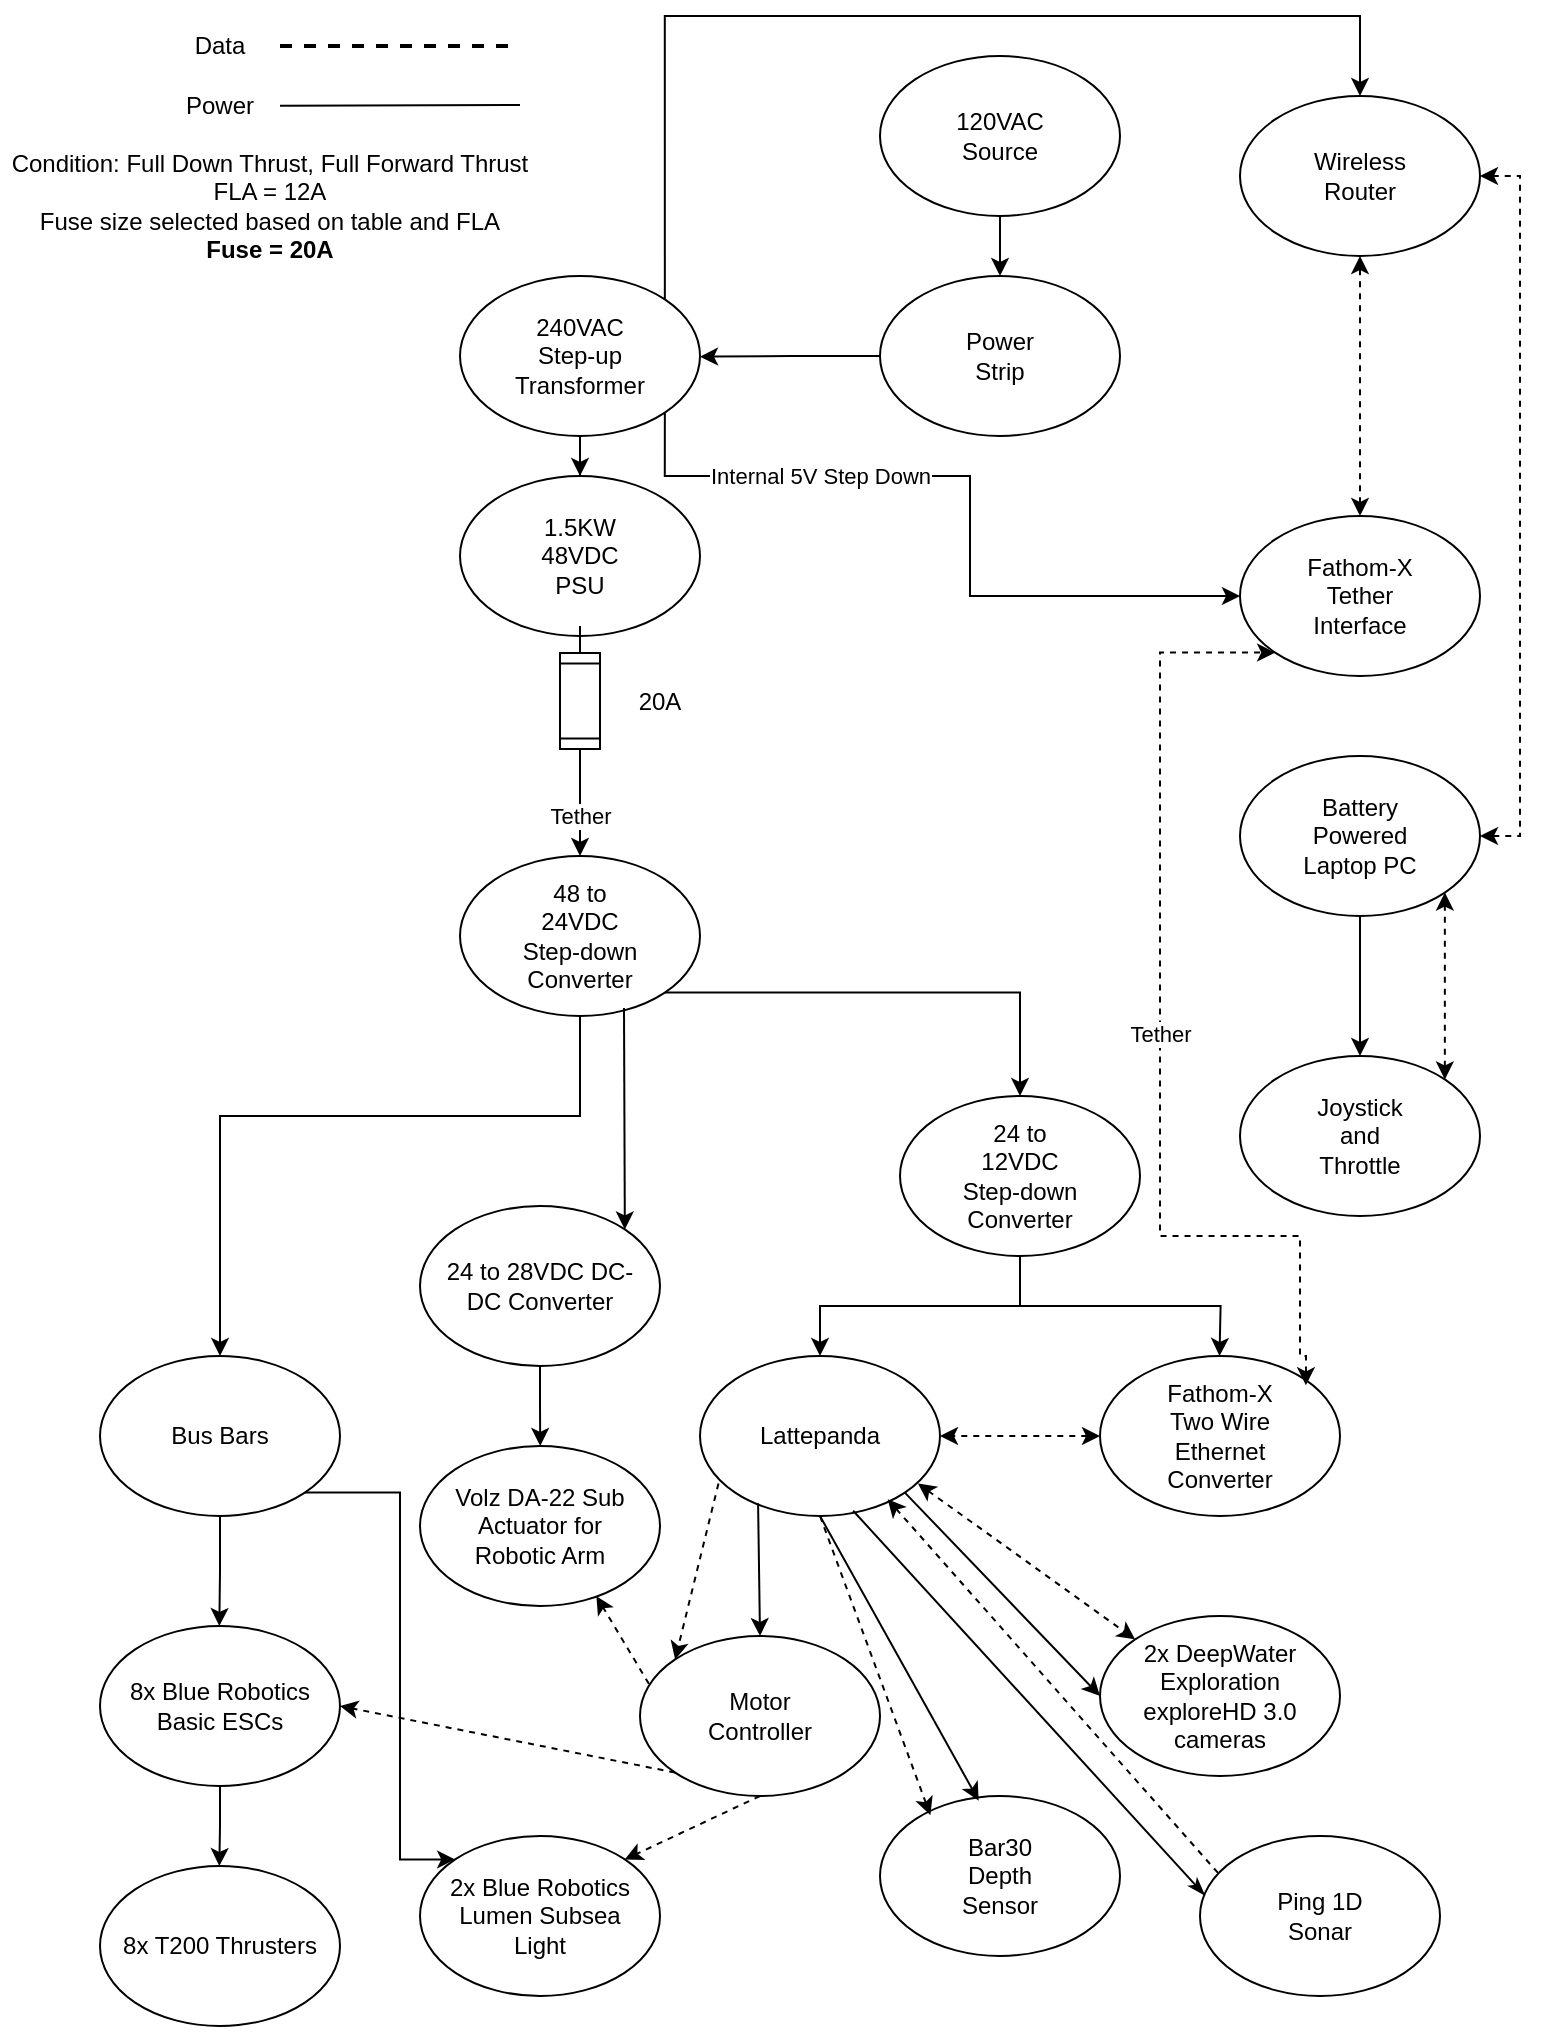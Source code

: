 <mxfile version="27.1.6">
  <diagram name="Page-1" id="doaNbLGYiiKzRFzNWdXi">
    <mxGraphModel dx="1429" dy="858" grid="1" gridSize="10" guides="1" tooltips="1" connect="1" arrows="1" fold="1" page="1" pageScale="1" pageWidth="850" pageHeight="1100" math="0" shadow="0">
      <root>
        <mxCell id="0" />
        <mxCell id="1" parent="0" />
        <mxCell id="KtZ6byTwQnFwZSQ_47y7-5" value="" style="endArrow=classic;html=1;rounded=0;exitX=0.5;exitY=1;exitDx=0;exitDy=0;" parent="1" source="KtZ6byTwQnFwZSQ_47y7-1" target="KtZ6byTwQnFwZSQ_47y7-6" edge="1">
          <mxGeometry width="50" height="50" relative="1" as="geometry">
            <mxPoint x="390" y="300" as="sourcePoint" />
            <mxPoint x="170" y="250" as="targetPoint" />
          </mxGeometry>
        </mxCell>
        <mxCell id="KtZ6byTwQnFwZSQ_47y7-8" value="" style="group" parent="1" vertex="1" connectable="0">
          <mxGeometry x="440" y="50" width="120" height="80" as="geometry" />
        </mxCell>
        <mxCell id="KtZ6byTwQnFwZSQ_47y7-1" value="" style="ellipse;whiteSpace=wrap;html=1;" parent="KtZ6byTwQnFwZSQ_47y7-8" vertex="1">
          <mxGeometry width="120" height="80" as="geometry" />
        </mxCell>
        <mxCell id="KtZ6byTwQnFwZSQ_47y7-2" value="120VAC Source" style="text;html=1;align=center;verticalAlign=middle;whiteSpace=wrap;rounded=0;" parent="KtZ6byTwQnFwZSQ_47y7-8" vertex="1">
          <mxGeometry x="30" y="25" width="60" height="30" as="geometry" />
        </mxCell>
        <mxCell id="KtZ6byTwQnFwZSQ_47y7-17" value="" style="endArrow=none;html=1;rounded=0;" parent="1" source="KtZ6byTwQnFwZSQ_47y7-18" edge="1">
          <mxGeometry width="50" height="50" relative="1" as="geometry">
            <mxPoint x="140" y="74.5" as="sourcePoint" />
            <mxPoint x="260" y="74.5" as="targetPoint" />
          </mxGeometry>
        </mxCell>
        <mxCell id="KtZ6byTwQnFwZSQ_47y7-21" value="&lt;div&gt;Data&lt;/div&gt;" style="text;html=1;align=center;verticalAlign=middle;whiteSpace=wrap;rounded=0;container=0;" parent="1" vertex="1" collapsed="1">
          <mxGeometry x="80" y="30" width="60" height="30" as="geometry">
            <mxRectangle x="320" y="275" width="60" height="30" as="alternateBounds" />
          </mxGeometry>
        </mxCell>
        <mxCell id="KtZ6byTwQnFwZSQ_47y7-22" value="" style="endArrow=none;html=1;rounded=0;" parent="1" target="KtZ6byTwQnFwZSQ_47y7-18" edge="1">
          <mxGeometry width="50" height="50" relative="1" as="geometry">
            <mxPoint x="140" y="74.5" as="sourcePoint" />
            <mxPoint x="260" y="74.5" as="targetPoint" />
          </mxGeometry>
        </mxCell>
        <mxCell id="KtZ6byTwQnFwZSQ_47y7-18" value="&lt;div&gt;Power&lt;/div&gt;" style="text;html=1;align=center;verticalAlign=middle;whiteSpace=wrap;rounded=0;" parent="1" vertex="1">
          <mxGeometry x="80" y="60" width="60" height="30" as="geometry" />
        </mxCell>
        <mxCell id="KtZ6byTwQnFwZSQ_47y7-24" value="" style="group" parent="1" vertex="1" connectable="0">
          <mxGeometry x="620" y="280" width="120" height="80" as="geometry" />
        </mxCell>
        <mxCell id="KtZ6byTwQnFwZSQ_47y7-25" value="" style="ellipse;whiteSpace=wrap;html=1;" parent="KtZ6byTwQnFwZSQ_47y7-24" vertex="1">
          <mxGeometry width="120" height="80" as="geometry" />
        </mxCell>
        <mxCell id="KtZ6byTwQnFwZSQ_47y7-26" value="Fathom-X Tether Interface" style="text;html=1;align=center;verticalAlign=middle;whiteSpace=wrap;rounded=0;container=0;" parent="KtZ6byTwQnFwZSQ_47y7-24" vertex="1" collapsed="1">
          <mxGeometry x="30" y="25" width="60" height="30" as="geometry">
            <mxRectangle x="320" y="275" width="60" height="30" as="alternateBounds" />
          </mxGeometry>
        </mxCell>
        <mxCell id="KtZ6byTwQnFwZSQ_47y7-29" value="" style="group" parent="1" vertex="1" connectable="0">
          <mxGeometry x="620" y="400" width="120" height="80" as="geometry" />
        </mxCell>
        <mxCell id="KtZ6byTwQnFwZSQ_47y7-30" value="" style="ellipse;whiteSpace=wrap;html=1;" parent="KtZ6byTwQnFwZSQ_47y7-29" vertex="1">
          <mxGeometry width="120" height="80" as="geometry" />
        </mxCell>
        <mxCell id="KtZ6byTwQnFwZSQ_47y7-31" value="Battery Powered Laptop PC" style="text;html=1;align=center;verticalAlign=middle;whiteSpace=wrap;rounded=0;container=0;" parent="KtZ6byTwQnFwZSQ_47y7-29" vertex="1" collapsed="1">
          <mxGeometry x="30" y="25" width="60" height="30" as="geometry">
            <mxRectangle x="320" y="275" width="60" height="30" as="alternateBounds" />
          </mxGeometry>
        </mxCell>
        <mxCell id="KtZ6byTwQnFwZSQ_47y7-32" value="" style="group" parent="1" vertex="1" connectable="0">
          <mxGeometry x="440" y="160" width="120" height="80" as="geometry" />
        </mxCell>
        <mxCell id="KtZ6byTwQnFwZSQ_47y7-9" value="" style="group" parent="KtZ6byTwQnFwZSQ_47y7-32" vertex="1" connectable="0">
          <mxGeometry width="120" height="80" as="geometry" />
        </mxCell>
        <mxCell id="KtZ6byTwQnFwZSQ_47y7-44" style="edgeStyle=orthogonalEdgeStyle;rounded=0;orthogonalLoop=1;jettySize=auto;html=1;exitX=0;exitY=0.5;exitDx=0;exitDy=0;" parent="KtZ6byTwQnFwZSQ_47y7-9" source="KtZ6byTwQnFwZSQ_47y7-6" edge="1">
          <mxGeometry relative="1" as="geometry">
            <mxPoint x="-90.0" y="40.333" as="targetPoint" />
          </mxGeometry>
        </mxCell>
        <mxCell id="KtZ6byTwQnFwZSQ_47y7-6" value="" style="ellipse;whiteSpace=wrap;html=1;" parent="KtZ6byTwQnFwZSQ_47y7-9" vertex="1">
          <mxGeometry width="120" height="80" as="geometry" />
        </mxCell>
        <mxCell id="KtZ6byTwQnFwZSQ_47y7-7" value="&lt;div&gt;Power Strip&lt;/div&gt;" style="text;html=1;align=center;verticalAlign=middle;whiteSpace=wrap;rounded=0;" parent="KtZ6byTwQnFwZSQ_47y7-9" vertex="1">
          <mxGeometry x="30" y="25" width="60" height="30" as="geometry" />
        </mxCell>
        <mxCell id="KtZ6byTwQnFwZSQ_47y7-33" value="" style="group" parent="1" vertex="1" connectable="0">
          <mxGeometry x="620" y="70" width="120" height="80" as="geometry" />
        </mxCell>
        <mxCell id="KtZ6byTwQnFwZSQ_47y7-16" value="" style="group" parent="KtZ6byTwQnFwZSQ_47y7-33" vertex="1" connectable="0">
          <mxGeometry width="120" height="80" as="geometry" />
        </mxCell>
        <mxCell id="KtZ6byTwQnFwZSQ_47y7-13" value="" style="ellipse;whiteSpace=wrap;html=1;" parent="KtZ6byTwQnFwZSQ_47y7-16" vertex="1">
          <mxGeometry width="120" height="80" as="geometry" />
        </mxCell>
        <mxCell id="KtZ6byTwQnFwZSQ_47y7-14" value="&lt;div&gt;Wireless Router&lt;/div&gt;" style="text;html=1;align=center;verticalAlign=middle;whiteSpace=wrap;rounded=0;container=0;" parent="KtZ6byTwQnFwZSQ_47y7-16" vertex="1" collapsed="1">
          <mxGeometry x="30" y="25" width="60" height="30" as="geometry">
            <mxRectangle x="320" y="275" width="60" height="30" as="alternateBounds" />
          </mxGeometry>
        </mxCell>
        <mxCell id="KtZ6byTwQnFwZSQ_47y7-28" value="" style="endArrow=classic;html=1;rounded=0;dashed=1;exitX=0.5;exitY=0;exitDx=0;exitDy=0;entryX=0.5;entryY=1;entryDx=0;entryDy=0;startArrow=classic;startFill=1;" parent="KtZ6byTwQnFwZSQ_47y7-33" source="KtZ6byTwQnFwZSQ_47y7-25" target="KtZ6byTwQnFwZSQ_47y7-13" edge="1">
          <mxGeometry width="50" height="50" relative="1" as="geometry">
            <mxPoint x="-30" y="210" as="sourcePoint" />
            <mxPoint x="20" y="160" as="targetPoint" />
          </mxGeometry>
        </mxCell>
        <mxCell id="KtZ6byTwQnFwZSQ_47y7-37" value="" style="group" parent="1" vertex="1" connectable="0">
          <mxGeometry x="620" y="550" width="120" height="80" as="geometry" />
        </mxCell>
        <mxCell id="KtZ6byTwQnFwZSQ_47y7-38" value="" style="ellipse;whiteSpace=wrap;html=1;" parent="KtZ6byTwQnFwZSQ_47y7-37" vertex="1">
          <mxGeometry width="120" height="80" as="geometry" />
        </mxCell>
        <mxCell id="KtZ6byTwQnFwZSQ_47y7-39" value="Joystick and Throttle" style="text;html=1;align=center;verticalAlign=middle;whiteSpace=wrap;rounded=0;container=0;" parent="KtZ6byTwQnFwZSQ_47y7-37" vertex="1" collapsed="1">
          <mxGeometry x="30" y="25" width="60" height="30" as="geometry">
            <mxRectangle x="320" y="275" width="60" height="30" as="alternateBounds" />
          </mxGeometry>
        </mxCell>
        <mxCell id="KtZ6byTwQnFwZSQ_47y7-40" style="edgeStyle=orthogonalEdgeStyle;rounded=0;orthogonalLoop=1;jettySize=auto;html=1;exitX=0.5;exitY=1;exitDx=0;exitDy=0;" parent="1" source="KtZ6byTwQnFwZSQ_47y7-30" target="KtZ6byTwQnFwZSQ_47y7-38" edge="1">
          <mxGeometry relative="1" as="geometry" />
        </mxCell>
        <mxCell id="KtZ6byTwQnFwZSQ_47y7-41" value="" style="group" parent="1" vertex="1" connectable="0">
          <mxGeometry x="230" y="160" width="120" height="80" as="geometry" />
        </mxCell>
        <mxCell id="KtZ6byTwQnFwZSQ_47y7-42" value="" style="ellipse;whiteSpace=wrap;html=1;" parent="KtZ6byTwQnFwZSQ_47y7-41" vertex="1">
          <mxGeometry width="120" height="80" as="geometry" />
        </mxCell>
        <mxCell id="KtZ6byTwQnFwZSQ_47y7-43" value="240VAC Step-up Transformer" style="text;html=1;align=center;verticalAlign=middle;whiteSpace=wrap;rounded=0;container=0;" parent="KtZ6byTwQnFwZSQ_47y7-41" vertex="1" collapsed="1">
          <mxGeometry x="30" y="25" width="60" height="30" as="geometry">
            <mxRectangle x="320" y="275" width="60" height="30" as="alternateBounds" />
          </mxGeometry>
        </mxCell>
        <mxCell id="KtZ6byTwQnFwZSQ_47y7-45" value="" style="group" parent="1" vertex="1" connectable="0">
          <mxGeometry x="230" y="260" width="120" height="80" as="geometry" />
        </mxCell>
        <mxCell id="KtZ6byTwQnFwZSQ_47y7-46" value="" style="ellipse;whiteSpace=wrap;html=1;" parent="KtZ6byTwQnFwZSQ_47y7-45" vertex="1">
          <mxGeometry width="120" height="80" as="geometry" />
        </mxCell>
        <mxCell id="KtZ6byTwQnFwZSQ_47y7-47" value="1.5KW 48VDC PSU" style="text;html=1;align=center;verticalAlign=middle;whiteSpace=wrap;rounded=0;container=0;" parent="KtZ6byTwQnFwZSQ_47y7-45" vertex="1" collapsed="1">
          <mxGeometry x="30" y="25" width="60" height="30" as="geometry">
            <mxRectangle x="320" y="275" width="60" height="30" as="alternateBounds" />
          </mxGeometry>
        </mxCell>
        <mxCell id="KtZ6byTwQnFwZSQ_47y7-48" style="edgeStyle=orthogonalEdgeStyle;rounded=0;orthogonalLoop=1;jettySize=auto;html=1;exitX=0.5;exitY=1;exitDx=0;exitDy=0;" parent="1" source="KtZ6byTwQnFwZSQ_47y7-42" target="KtZ6byTwQnFwZSQ_47y7-46" edge="1">
          <mxGeometry relative="1" as="geometry" />
        </mxCell>
        <mxCell id="KtZ6byTwQnFwZSQ_47y7-51" value="" style="endArrow=classic;html=1;rounded=0;" parent="1" edge="1">
          <mxGeometry relative="1" as="geometry">
            <mxPoint x="290" y="410" as="sourcePoint" />
            <mxPoint x="290" y="450" as="targetPoint" />
          </mxGeometry>
        </mxCell>
        <mxCell id="KtZ6byTwQnFwZSQ_47y7-52" value="&lt;div&gt;Tether&lt;/div&gt;" style="edgeLabel;resizable=0;html=1;;align=center;verticalAlign=middle;" parent="KtZ6byTwQnFwZSQ_47y7-51" connectable="0" vertex="1">
          <mxGeometry relative="1" as="geometry" />
        </mxCell>
        <mxCell id="KtZ6byTwQnFwZSQ_47y7-57" style="edgeStyle=orthogonalEdgeStyle;rounded=0;orthogonalLoop=1;jettySize=auto;html=1;exitX=1;exitY=0.5;exitDx=0;exitDy=0;entryX=1;entryY=0.5;entryDx=0;entryDy=0;dashed=1;startArrow=classic;startFill=1;" parent="1" source="KtZ6byTwQnFwZSQ_47y7-13" target="KtZ6byTwQnFwZSQ_47y7-30" edge="1">
          <mxGeometry relative="1" as="geometry" />
        </mxCell>
        <mxCell id="KtZ6byTwQnFwZSQ_47y7-58" value="" style="group" parent="1" vertex="1" connectable="0">
          <mxGeometry x="230" y="450" width="460" height="590" as="geometry" />
        </mxCell>
        <mxCell id="KtZ6byTwQnFwZSQ_47y7-63" style="edgeStyle=orthogonalEdgeStyle;rounded=0;orthogonalLoop=1;jettySize=auto;html=1;exitX=1;exitY=1;exitDx=0;exitDy=0;entryX=0.5;entryY=0;entryDx=0;entryDy=0;" parent="KtZ6byTwQnFwZSQ_47y7-58" source="KtZ6byTwQnFwZSQ_47y7-59" target="KtZ6byTwQnFwZSQ_47y7-65" edge="1">
          <mxGeometry relative="1" as="geometry">
            <mxPoint x="220" y="130" as="targetPoint" />
          </mxGeometry>
        </mxCell>
        <mxCell id="KtZ6byTwQnFwZSQ_47y7-59" value="" style="ellipse;whiteSpace=wrap;html=1;" parent="KtZ6byTwQnFwZSQ_47y7-58" vertex="1">
          <mxGeometry width="120" height="80" as="geometry" />
        </mxCell>
        <mxCell id="KtZ6byTwQnFwZSQ_47y7-60" value="48 to 24VDC Step-down Converter" style="text;html=1;align=center;verticalAlign=middle;whiteSpace=wrap;rounded=0;container=0;" parent="KtZ6byTwQnFwZSQ_47y7-58" vertex="1" collapsed="1">
          <mxGeometry x="30" y="25" width="60" height="30" as="geometry">
            <mxRectangle x="320" y="275" width="60" height="30" as="alternateBounds" />
          </mxGeometry>
        </mxCell>
        <mxCell id="KtZ6byTwQnFwZSQ_47y7-89" value="" style="group" parent="KtZ6byTwQnFwZSQ_47y7-58" vertex="1" connectable="0">
          <mxGeometry x="120" y="120" width="340" height="470" as="geometry" />
        </mxCell>
        <mxCell id="KtZ6byTwQnFwZSQ_47y7-64" value="" style="group" parent="KtZ6byTwQnFwZSQ_47y7-89" vertex="1" connectable="0">
          <mxGeometry x="100" width="120" height="80" as="geometry" />
        </mxCell>
        <mxCell id="KtZ6byTwQnFwZSQ_47y7-65" value="" style="ellipse;whiteSpace=wrap;html=1;" parent="KtZ6byTwQnFwZSQ_47y7-64" vertex="1">
          <mxGeometry width="120" height="80" as="geometry" />
        </mxCell>
        <mxCell id="KtZ6byTwQnFwZSQ_47y7-66" value="24 to 12VDC Step-down Converter" style="text;html=1;align=center;verticalAlign=middle;whiteSpace=wrap;rounded=0;container=0;" parent="KtZ6byTwQnFwZSQ_47y7-64" vertex="1" collapsed="1">
          <mxGeometry x="30" y="25" width="60" height="30" as="geometry">
            <mxRectangle x="320" y="275" width="60" height="30" as="alternateBounds" />
          </mxGeometry>
        </mxCell>
        <mxCell id="KtZ6byTwQnFwZSQ_47y7-68" value="" style="group" parent="KtZ6byTwQnFwZSQ_47y7-89" vertex="1" connectable="0">
          <mxGeometry x="200" y="130" width="120" height="80" as="geometry" />
        </mxCell>
        <mxCell id="KtZ6byTwQnFwZSQ_47y7-69" value="" style="ellipse;whiteSpace=wrap;html=1;" parent="KtZ6byTwQnFwZSQ_47y7-68" vertex="1">
          <mxGeometry width="120" height="80" as="geometry" />
        </mxCell>
        <mxCell id="KtZ6byTwQnFwZSQ_47y7-70" value="Fathom-X Two Wire Ethernet Converter" style="text;html=1;align=center;verticalAlign=middle;whiteSpace=wrap;rounded=0;container=0;" parent="KtZ6byTwQnFwZSQ_47y7-68" vertex="1" collapsed="1">
          <mxGeometry x="30" y="25" width="60" height="30" as="geometry">
            <mxRectangle x="320" y="275" width="60" height="30" as="alternateBounds" />
          </mxGeometry>
        </mxCell>
        <mxCell id="KtZ6byTwQnFwZSQ_47y7-76" value="" style="group" parent="KtZ6byTwQnFwZSQ_47y7-89" vertex="1" connectable="0">
          <mxGeometry y="130" width="120" height="80" as="geometry" />
        </mxCell>
        <mxCell id="KtZ6byTwQnFwZSQ_47y7-77" value="" style="ellipse;whiteSpace=wrap;html=1;" parent="KtZ6byTwQnFwZSQ_47y7-76" vertex="1">
          <mxGeometry width="120" height="80" as="geometry" />
        </mxCell>
        <mxCell id="KtZ6byTwQnFwZSQ_47y7-78" value="Lattepanda" style="text;html=1;align=center;verticalAlign=middle;whiteSpace=wrap;rounded=0;container=0;" parent="KtZ6byTwQnFwZSQ_47y7-76" vertex="1" collapsed="1">
          <mxGeometry x="30" y="25" width="60" height="30" as="geometry">
            <mxRectangle x="320" y="275" width="60" height="30" as="alternateBounds" />
          </mxGeometry>
        </mxCell>
        <mxCell id="KtZ6byTwQnFwZSQ_47y7-67" style="edgeStyle=orthogonalEdgeStyle;rounded=0;orthogonalLoop=1;jettySize=auto;html=1;exitX=0.5;exitY=1;exitDx=0;exitDy=0;" parent="KtZ6byTwQnFwZSQ_47y7-89" source="KtZ6byTwQnFwZSQ_47y7-65" edge="1">
          <mxGeometry relative="1" as="geometry">
            <mxPoint x="259.75" y="130" as="targetPoint" />
            <mxPoint x="190" y="90" as="sourcePoint" />
          </mxGeometry>
        </mxCell>
        <mxCell id="KtZ6byTwQnFwZSQ_47y7-80" style="edgeStyle=orthogonalEdgeStyle;rounded=0;orthogonalLoop=1;jettySize=auto;html=1;exitX=0.5;exitY=0;exitDx=0;exitDy=0;entryX=0.5;entryY=1;entryDx=0;entryDy=0;startArrow=classic;startFill=1;endArrow=none;endFill=0;" parent="KtZ6byTwQnFwZSQ_47y7-89" source="KtZ6byTwQnFwZSQ_47y7-77" target="KtZ6byTwQnFwZSQ_47y7-65" edge="1">
          <mxGeometry relative="1" as="geometry" />
        </mxCell>
        <mxCell id="KtZ6byTwQnFwZSQ_47y7-81" value="" style="group" parent="KtZ6byTwQnFwZSQ_47y7-89" vertex="1" connectable="0">
          <mxGeometry x="-30" y="270" width="120" height="80" as="geometry" />
        </mxCell>
        <mxCell id="KtZ6byTwQnFwZSQ_47y7-82" value="" style="ellipse;whiteSpace=wrap;html=1;" parent="KtZ6byTwQnFwZSQ_47y7-81" vertex="1">
          <mxGeometry width="120" height="80" as="geometry" />
        </mxCell>
        <mxCell id="KtZ6byTwQnFwZSQ_47y7-83" value="&lt;div&gt;Motor Controller&lt;/div&gt;" style="text;html=1;align=center;verticalAlign=middle;whiteSpace=wrap;rounded=0;container=0;" parent="KtZ6byTwQnFwZSQ_47y7-81" vertex="1" collapsed="1">
          <mxGeometry x="30" y="25" width="60" height="30" as="geometry">
            <mxRectangle x="320" y="275" width="60" height="30" as="alternateBounds" />
          </mxGeometry>
        </mxCell>
        <mxCell id="KtZ6byTwQnFwZSQ_47y7-84" style="rounded=0;orthogonalLoop=1;jettySize=auto;html=1;exitX=0.242;exitY=0.921;exitDx=0;exitDy=0;entryX=0.5;entryY=0;entryDx=0;entryDy=0;exitPerimeter=0;" parent="KtZ6byTwQnFwZSQ_47y7-89" source="KtZ6byTwQnFwZSQ_47y7-77" target="KtZ6byTwQnFwZSQ_47y7-82" edge="1">
          <mxGeometry relative="1" as="geometry" />
        </mxCell>
        <mxCell id="KtZ6byTwQnFwZSQ_47y7-85" style="rounded=0;orthogonalLoop=1;jettySize=auto;html=1;exitX=0.077;exitY=0.797;exitDx=0;exitDy=0;entryX=0;entryY=0;entryDx=0;entryDy=0;dashed=1;exitPerimeter=0;" parent="KtZ6byTwQnFwZSQ_47y7-89" source="KtZ6byTwQnFwZSQ_47y7-77" target="KtZ6byTwQnFwZSQ_47y7-82" edge="1">
          <mxGeometry relative="1" as="geometry" />
        </mxCell>
        <mxCell id="KtZ6byTwQnFwZSQ_47y7-113" style="edgeStyle=orthogonalEdgeStyle;rounded=0;orthogonalLoop=1;jettySize=auto;html=1;exitX=0;exitY=0.5;exitDx=0;exitDy=0;entryX=1;entryY=0.5;entryDx=0;entryDy=0;dashed=1;startArrow=classic;startFill=1;" parent="KtZ6byTwQnFwZSQ_47y7-89" source="KtZ6byTwQnFwZSQ_47y7-69" target="KtZ6byTwQnFwZSQ_47y7-77" edge="1">
          <mxGeometry relative="1" as="geometry" />
        </mxCell>
        <mxCell id="1TIhp53VE8E4QQOrCl6A-1" value="&lt;div&gt;2x DeepWater Exploration exploreHD 3.0 cameras&lt;/div&gt;" style="ellipse;whiteSpace=wrap;html=1;" parent="KtZ6byTwQnFwZSQ_47y7-89" vertex="1">
          <mxGeometry x="200" y="260" width="120" height="80" as="geometry" />
        </mxCell>
        <mxCell id="btyZadERf1XyvgSfxNHE-8" style="rounded=0;orthogonalLoop=1;jettySize=auto;html=1;exitX=1;exitY=1;exitDx=0;exitDy=0;entryX=0;entryY=0.5;entryDx=0;entryDy=0;" parent="KtZ6byTwQnFwZSQ_47y7-89" source="KtZ6byTwQnFwZSQ_47y7-77" target="1TIhp53VE8E4QQOrCl6A-1" edge="1">
          <mxGeometry relative="1" as="geometry" />
        </mxCell>
        <mxCell id="btyZadERf1XyvgSfxNHE-9" style="rounded=0;orthogonalLoop=1;jettySize=auto;html=1;exitX=0.908;exitY=0.797;exitDx=0;exitDy=0;entryX=0;entryY=0;entryDx=0;entryDy=0;dashed=1;startArrow=classic;startFill=1;exitPerimeter=0;" parent="KtZ6byTwQnFwZSQ_47y7-89" source="KtZ6byTwQnFwZSQ_47y7-77" target="1TIhp53VE8E4QQOrCl6A-1" edge="1">
          <mxGeometry relative="1" as="geometry">
            <mxPoint x="210" y="270" as="targetPoint" />
          </mxGeometry>
        </mxCell>
        <mxCell id="etV4jzlPymx9ehgoYt_u-58" value="" style="group" vertex="1" connectable="0" parent="KtZ6byTwQnFwZSQ_47y7-89">
          <mxGeometry x="90" y="350" width="120" height="80" as="geometry" />
        </mxCell>
        <mxCell id="etV4jzlPymx9ehgoYt_u-59" value="" style="ellipse;whiteSpace=wrap;html=1;" vertex="1" parent="etV4jzlPymx9ehgoYt_u-58">
          <mxGeometry width="120" height="80" as="geometry" />
        </mxCell>
        <mxCell id="etV4jzlPymx9ehgoYt_u-60" value="Bar30 Depth Sensor" style="text;html=1;align=center;verticalAlign=middle;whiteSpace=wrap;rounded=0;container=0;" vertex="1" collapsed="1" parent="etV4jzlPymx9ehgoYt_u-58">
          <mxGeometry x="30" y="25" width="60" height="30" as="geometry">
            <mxRectangle x="320" y="275" width="60" height="30" as="alternateBounds" />
          </mxGeometry>
        </mxCell>
        <mxCell id="etV4jzlPymx9ehgoYt_u-61" style="rounded=0;orthogonalLoop=1;jettySize=auto;html=1;exitX=0.5;exitY=1;exitDx=0;exitDy=0;entryX=0.21;entryY=0.12;entryDx=0;entryDy=0;entryPerimeter=0;dashed=1;" edge="1" parent="KtZ6byTwQnFwZSQ_47y7-89" source="KtZ6byTwQnFwZSQ_47y7-77" target="etV4jzlPymx9ehgoYt_u-59">
          <mxGeometry relative="1" as="geometry" />
        </mxCell>
        <mxCell id="etV4jzlPymx9ehgoYt_u-62" style="rounded=0;orthogonalLoop=1;jettySize=auto;html=1;exitX=0.5;exitY=1;exitDx=0;exitDy=0;entryX=0.411;entryY=0.029;entryDx=0;entryDy=0;entryPerimeter=0;" edge="1" parent="KtZ6byTwQnFwZSQ_47y7-89" source="KtZ6byTwQnFwZSQ_47y7-77" target="etV4jzlPymx9ehgoYt_u-59">
          <mxGeometry relative="1" as="geometry" />
        </mxCell>
        <mxCell id="KtZ6byTwQnFwZSQ_47y7-115" value="" style="group" parent="KtZ6byTwQnFwZSQ_47y7-58" vertex="1" connectable="0">
          <mxGeometry x="-20" y="175" width="120" height="80" as="geometry" />
        </mxCell>
        <mxCell id="KtZ6byTwQnFwZSQ_47y7-124" style="edgeStyle=orthogonalEdgeStyle;rounded=0;orthogonalLoop=1;jettySize=auto;html=1;exitX=0.5;exitY=1;exitDx=0;exitDy=0;" parent="KtZ6byTwQnFwZSQ_47y7-115" source="KtZ6byTwQnFwZSQ_47y7-116" edge="1">
          <mxGeometry relative="1" as="geometry">
            <mxPoint x="60.118" y="120" as="targetPoint" />
          </mxGeometry>
        </mxCell>
        <mxCell id="KtZ6byTwQnFwZSQ_47y7-116" value="" style="ellipse;whiteSpace=wrap;html=1;" parent="KtZ6byTwQnFwZSQ_47y7-115" vertex="1">
          <mxGeometry width="120" height="80" as="geometry" />
        </mxCell>
        <mxCell id="KtZ6byTwQnFwZSQ_47y7-117" value="24 to 28VDC DC-DC Converter" style="text;html=1;align=center;verticalAlign=middle;whiteSpace=wrap;rounded=0;container=0;" parent="KtZ6byTwQnFwZSQ_47y7-115" vertex="1" collapsed="1">
          <mxGeometry x="10" y="25" width="100" height="30" as="geometry">
            <mxRectangle x="320" y="275" width="60" height="30" as="alternateBounds" />
          </mxGeometry>
        </mxCell>
        <mxCell id="KtZ6byTwQnFwZSQ_47y7-121" value="" style="group" parent="KtZ6byTwQnFwZSQ_47y7-58" vertex="1" connectable="0">
          <mxGeometry x="-20" y="295" width="120" height="80" as="geometry" />
        </mxCell>
        <mxCell id="KtZ6byTwQnFwZSQ_47y7-122" value="" style="ellipse;whiteSpace=wrap;html=1;" parent="KtZ6byTwQnFwZSQ_47y7-121" vertex="1">
          <mxGeometry width="120" height="80" as="geometry" />
        </mxCell>
        <mxCell id="KtZ6byTwQnFwZSQ_47y7-123" value="Volz DA-22 Sub Actuator for Robotic Arm" style="text;html=1;align=center;verticalAlign=middle;whiteSpace=wrap;rounded=0;container=0;" parent="KtZ6byTwQnFwZSQ_47y7-121" vertex="1" collapsed="1">
          <mxGeometry x="10" y="25" width="100" height="30" as="geometry">
            <mxRectangle x="320" y="275" width="60" height="30" as="alternateBounds" />
          </mxGeometry>
        </mxCell>
        <mxCell id="btyZadERf1XyvgSfxNHE-3" value="" style="endArrow=classic;html=1;rounded=0;entryX=1;entryY=0;entryDx=0;entryDy=0;" parent="KtZ6byTwQnFwZSQ_47y7-58" target="KtZ6byTwQnFwZSQ_47y7-116" edge="1">
          <mxGeometry width="50" height="50" relative="1" as="geometry">
            <mxPoint x="82" y="76" as="sourcePoint" />
            <mxPoint x="350" y="280" as="targetPoint" />
          </mxGeometry>
        </mxCell>
        <mxCell id="btyZadERf1XyvgSfxNHE-7" style="rounded=0;orthogonalLoop=1;jettySize=auto;html=1;exitX=0.037;exitY=0.299;exitDx=0;exitDy=0;entryX=0.735;entryY=0.939;entryDx=0;entryDy=0;dashed=1;exitPerimeter=0;entryPerimeter=0;" parent="KtZ6byTwQnFwZSQ_47y7-58" source="KtZ6byTwQnFwZSQ_47y7-82" target="KtZ6byTwQnFwZSQ_47y7-122" edge="1">
          <mxGeometry relative="1" as="geometry">
            <mxPoint x="63.65" y="441.9" as="sourcePoint" />
            <mxPoint x="56.349" y="375.001" as="targetPoint" />
          </mxGeometry>
        </mxCell>
        <mxCell id="etV4jzlPymx9ehgoYt_u-14" value="" style="group" vertex="1" connectable="0" parent="KtZ6byTwQnFwZSQ_47y7-58">
          <mxGeometry x="-20" y="490" width="120" height="80" as="geometry" />
        </mxCell>
        <mxCell id="etV4jzlPymx9ehgoYt_u-15" value="" style="ellipse;whiteSpace=wrap;html=1;" vertex="1" parent="etV4jzlPymx9ehgoYt_u-14">
          <mxGeometry width="120" height="80" as="geometry" />
        </mxCell>
        <mxCell id="etV4jzlPymx9ehgoYt_u-16" value="2x Blue Robotics Lumen Subsea Light" style="text;html=1;align=center;verticalAlign=middle;whiteSpace=wrap;rounded=0;container=0;" vertex="1" collapsed="1" parent="etV4jzlPymx9ehgoYt_u-14">
          <mxGeometry x="10" y="25" width="100" height="30" as="geometry">
            <mxRectangle x="320" y="275" width="60" height="30" as="alternateBounds" />
          </mxGeometry>
        </mxCell>
        <mxCell id="etV4jzlPymx9ehgoYt_u-18" style="rounded=0;orthogonalLoop=1;jettySize=auto;html=1;exitX=0.5;exitY=1;exitDx=0;exitDy=0;entryX=1;entryY=0;entryDx=0;entryDy=0;dashed=1;" edge="1" parent="KtZ6byTwQnFwZSQ_47y7-58" source="KtZ6byTwQnFwZSQ_47y7-82" target="etV4jzlPymx9ehgoYt_u-15">
          <mxGeometry relative="1" as="geometry" />
        </mxCell>
        <mxCell id="KtZ6byTwQnFwZSQ_47y7-71" value="" style="endArrow=classic;html=1;rounded=0;edgeStyle=orthogonalEdgeStyle;dashed=1;entryX=0;entryY=1;entryDx=0;entryDy=0;exitX=0.858;exitY=0.183;exitDx=0;exitDy=0;startArrow=classic;startFill=1;exitPerimeter=0;" parent="1" source="KtZ6byTwQnFwZSQ_47y7-69" target="KtZ6byTwQnFwZSQ_47y7-25" edge="1">
          <mxGeometry relative="1" as="geometry">
            <mxPoint x="640" y="691" as="sourcePoint" />
            <mxPoint x="567.574" y="280.004" as="targetPoint" />
            <Array as="points">
              <mxPoint x="653" y="700" />
              <mxPoint x="650" y="700" />
              <mxPoint x="650" y="640" />
              <mxPoint x="580" y="640" />
              <mxPoint x="580" y="348" />
            </Array>
          </mxGeometry>
        </mxCell>
        <mxCell id="KtZ6byTwQnFwZSQ_47y7-72" value="Tether" style="edgeLabel;resizable=0;html=1;;align=center;verticalAlign=middle;" parent="KtZ6byTwQnFwZSQ_47y7-71" connectable="0" vertex="1">
          <mxGeometry relative="1" as="geometry" />
        </mxCell>
        <mxCell id="KtZ6byTwQnFwZSQ_47y7-90" style="edgeStyle=orthogonalEdgeStyle;rounded=0;orthogonalLoop=1;jettySize=auto;html=1;exitX=0.5;exitY=1;exitDx=0;exitDy=0;entryX=0.5;entryY=0;entryDx=0;entryDy=0;" parent="1" source="KtZ6byTwQnFwZSQ_47y7-59" target="KtZ6byTwQnFwZSQ_47y7-87" edge="1">
          <mxGeometry relative="1" as="geometry">
            <Array as="points">
              <mxPoint x="290" y="580" />
              <mxPoint x="110" y="580" />
            </Array>
          </mxGeometry>
        </mxCell>
        <mxCell id="KtZ6byTwQnFwZSQ_47y7-112" style="rounded=0;orthogonalLoop=1;jettySize=auto;html=1;exitX=0;exitY=1;exitDx=0;exitDy=0;entryX=1.1;entryY=0.5;entryDx=0;entryDy=0;entryPerimeter=0;dashed=1;" parent="1" source="KtZ6byTwQnFwZSQ_47y7-82" target="KtZ6byTwQnFwZSQ_47y7-105" edge="1">
          <mxGeometry relative="1" as="geometry" />
        </mxCell>
        <mxCell id="KtZ6byTwQnFwZSQ_47y7-125" value="" style="group" parent="1" vertex="1" connectable="0">
          <mxGeometry x="50" y="700" width="120" height="335" as="geometry" />
        </mxCell>
        <mxCell id="KtZ6byTwQnFwZSQ_47y7-92" value="" style="group" parent="KtZ6byTwQnFwZSQ_47y7-125" vertex="1" connectable="0">
          <mxGeometry width="120" height="335" as="geometry" />
        </mxCell>
        <mxCell id="KtZ6byTwQnFwZSQ_47y7-87" value="" style="ellipse;whiteSpace=wrap;html=1;" parent="KtZ6byTwQnFwZSQ_47y7-92" vertex="1">
          <mxGeometry width="120" height="80" as="geometry" />
        </mxCell>
        <mxCell id="KtZ6byTwQnFwZSQ_47y7-106" style="edgeStyle=orthogonalEdgeStyle;rounded=0;orthogonalLoop=1;jettySize=auto;html=1;exitX=0.5;exitY=1;exitDx=0;exitDy=0;" parent="KtZ6byTwQnFwZSQ_47y7-92" source="KtZ6byTwQnFwZSQ_47y7-87" edge="1">
          <mxGeometry relative="1" as="geometry">
            <mxPoint x="59.667" y="135" as="targetPoint" />
          </mxGeometry>
        </mxCell>
        <mxCell id="KtZ6byTwQnFwZSQ_47y7-91" value="Bus Bars" style="text;html=1;align=center;verticalAlign=middle;whiteSpace=wrap;rounded=0;container=0;" parent="KtZ6byTwQnFwZSQ_47y7-92" vertex="1" collapsed="1">
          <mxGeometry x="30" y="25" width="60" height="30" as="geometry">
            <mxRectangle x="320" y="275" width="60" height="30" as="alternateBounds" />
          </mxGeometry>
        </mxCell>
        <mxCell id="KtZ6byTwQnFwZSQ_47y7-103" value="" style="group" parent="KtZ6byTwQnFwZSQ_47y7-92" vertex="1" connectable="0">
          <mxGeometry y="135" width="120" height="80" as="geometry" />
        </mxCell>
        <mxCell id="KtZ6byTwQnFwZSQ_47y7-110" style="edgeStyle=orthogonalEdgeStyle;rounded=0;orthogonalLoop=1;jettySize=auto;html=1;exitX=0.5;exitY=1;exitDx=0;exitDy=0;" parent="KtZ6byTwQnFwZSQ_47y7-103" source="KtZ6byTwQnFwZSQ_47y7-104" edge="1">
          <mxGeometry relative="1" as="geometry">
            <mxPoint x="59.667" y="120" as="targetPoint" />
          </mxGeometry>
        </mxCell>
        <mxCell id="KtZ6byTwQnFwZSQ_47y7-104" value="" style="ellipse;whiteSpace=wrap;html=1;" parent="KtZ6byTwQnFwZSQ_47y7-103" vertex="1">
          <mxGeometry width="120" height="80" as="geometry" />
        </mxCell>
        <mxCell id="KtZ6byTwQnFwZSQ_47y7-105" value="8x Blue Robotics Basic ESCs" style="text;html=1;align=center;verticalAlign=middle;whiteSpace=wrap;rounded=0;container=0;" parent="KtZ6byTwQnFwZSQ_47y7-103" vertex="1" collapsed="1">
          <mxGeometry x="10" y="25" width="100" height="30" as="geometry">
            <mxRectangle x="320" y="275" width="60" height="30" as="alternateBounds" />
          </mxGeometry>
        </mxCell>
        <mxCell id="KtZ6byTwQnFwZSQ_47y7-107" value="" style="group" parent="KtZ6byTwQnFwZSQ_47y7-92" vertex="1" connectable="0">
          <mxGeometry y="255" width="120" height="80" as="geometry" />
        </mxCell>
        <mxCell id="KtZ6byTwQnFwZSQ_47y7-108" value="" style="ellipse;whiteSpace=wrap;html=1;" parent="KtZ6byTwQnFwZSQ_47y7-107" vertex="1">
          <mxGeometry width="120" height="80" as="geometry" />
        </mxCell>
        <mxCell id="KtZ6byTwQnFwZSQ_47y7-109" value="8x T200 Thrusters" style="text;html=1;align=center;verticalAlign=middle;whiteSpace=wrap;rounded=0;container=0;" parent="KtZ6byTwQnFwZSQ_47y7-107" vertex="1" collapsed="1">
          <mxGeometry x="10" y="25" width="100" height="30" as="geometry">
            <mxRectangle x="320" y="275" width="60" height="30" as="alternateBounds" />
          </mxGeometry>
        </mxCell>
        <mxCell id="KtZ6byTwQnFwZSQ_47y7-143" value="" style="pointerEvents=1;verticalLabelPosition=bottom;shadow=0;dashed=0;align=center;html=1;verticalAlign=top;shape=mxgraph.electrical.miscellaneous.fuse_1;rotation=-90;" parent="1" vertex="1">
          <mxGeometry x="252.5" y="362.5" width="75" height="20" as="geometry" />
        </mxCell>
        <mxCell id="KtZ6byTwQnFwZSQ_47y7-144" value="20A" style="text;html=1;align=center;verticalAlign=middle;whiteSpace=wrap;rounded=0;container=0;" parent="1" vertex="1" collapsed="1">
          <mxGeometry x="300" y="357.5" width="60" height="30" as="geometry">
            <mxRectangle x="320" y="275" width="60" height="30" as="alternateBounds" />
          </mxGeometry>
        </mxCell>
        <mxCell id="KtZ6byTwQnFwZSQ_47y7-145" value="&lt;div&gt;Condition: Full Down Thrust, Full Forward Thrust&lt;/div&gt;&lt;div&gt;FLA = 12A&lt;/div&gt;&lt;div&gt;Fuse size selected based on table and FLA&lt;/div&gt;&lt;div&gt;&lt;b&gt;Fuse = 20A&lt;/b&gt;&lt;/div&gt;" style="text;html=1;align=center;verticalAlign=middle;whiteSpace=wrap;rounded=0;container=0;" parent="1" vertex="1" collapsed="1">
          <mxGeometry y="40" width="270" height="170" as="geometry">
            <mxRectangle x="320" y="275" width="60" height="30" as="alternateBounds" />
          </mxGeometry>
        </mxCell>
        <mxCell id="KtZ6byTwQnFwZSQ_47y7-147" value="" style="endArrow=none;dashed=1;html=1;strokeWidth=2;rounded=0;exitX=1;exitY=0.5;exitDx=0;exitDy=0;" parent="1" source="KtZ6byTwQnFwZSQ_47y7-21" edge="1">
          <mxGeometry width="50" height="50" relative="1" as="geometry">
            <mxPoint x="190" y="70" as="sourcePoint" />
            <mxPoint x="260" y="45" as="targetPoint" />
          </mxGeometry>
        </mxCell>
        <object label="Internal 5V Step Down" id="YFcSXKNce1uvGu7f9DYM-2">
          <mxCell style="edgeStyle=orthogonalEdgeStyle;rounded=0;orthogonalLoop=1;jettySize=auto;html=1;exitX=1;exitY=1;exitDx=0;exitDy=0;entryX=0;entryY=0.5;entryDx=0;entryDy=0;metaEdit=1;" parent="1" source="KtZ6byTwQnFwZSQ_47y7-42" target="KtZ6byTwQnFwZSQ_47y7-25" edge="1">
            <mxGeometry x="-0.424" relative="1" as="geometry">
              <mxPoint x="430.0" y="270.0" as="targetPoint" />
              <Array as="points">
                <mxPoint x="332" y="260" />
                <mxPoint x="485" y="260" />
                <mxPoint x="485" y="320" />
              </Array>
              <mxPoint as="offset" />
            </mxGeometry>
          </mxCell>
        </object>
        <mxCell id="YFcSXKNce1uvGu7f9DYM-5" style="edgeStyle=orthogonalEdgeStyle;rounded=0;orthogonalLoop=1;jettySize=auto;html=1;exitX=1;exitY=0;exitDx=0;exitDy=0;entryX=0.5;entryY=0;entryDx=0;entryDy=0;" parent="1" source="KtZ6byTwQnFwZSQ_47y7-42" target="KtZ6byTwQnFwZSQ_47y7-13" edge="1">
          <mxGeometry relative="1" as="geometry">
            <Array as="points">
              <mxPoint x="332" y="30" />
              <mxPoint x="680" y="30" />
            </Array>
          </mxGeometry>
        </mxCell>
        <mxCell id="YFcSXKNce1uvGu7f9DYM-6" style="edgeStyle=orthogonalEdgeStyle;rounded=0;orthogonalLoop=1;jettySize=auto;html=1;exitX=1;exitY=0;exitDx=0;exitDy=0;entryX=1;entryY=1;entryDx=0;entryDy=0;dashed=1;startArrow=classic;startFill=1;" parent="1" source="KtZ6byTwQnFwZSQ_47y7-38" target="KtZ6byTwQnFwZSQ_47y7-30" edge="1">
          <mxGeometry relative="1" as="geometry" />
        </mxCell>
        <mxCell id="etV4jzlPymx9ehgoYt_u-17" style="edgeStyle=orthogonalEdgeStyle;rounded=0;orthogonalLoop=1;jettySize=auto;html=1;exitX=1;exitY=1;exitDx=0;exitDy=0;entryX=0;entryY=0;entryDx=0;entryDy=0;" edge="1" parent="1" source="KtZ6byTwQnFwZSQ_47y7-87" target="etV4jzlPymx9ehgoYt_u-15">
          <mxGeometry relative="1" as="geometry">
            <Array as="points">
              <mxPoint x="200" y="768" />
              <mxPoint x="200" y="952" />
            </Array>
          </mxGeometry>
        </mxCell>
        <mxCell id="etV4jzlPymx9ehgoYt_u-64" value="" style="group" vertex="1" connectable="0" parent="1">
          <mxGeometry x="600" y="940" width="120" height="80" as="geometry" />
        </mxCell>
        <mxCell id="etV4jzlPymx9ehgoYt_u-65" value="" style="ellipse;whiteSpace=wrap;html=1;" vertex="1" parent="etV4jzlPymx9ehgoYt_u-64">
          <mxGeometry width="120" height="80" as="geometry" />
        </mxCell>
        <mxCell id="etV4jzlPymx9ehgoYt_u-66" value="Ping 1D Sonar" style="text;html=1;align=center;verticalAlign=middle;whiteSpace=wrap;rounded=0;container=0;" vertex="1" collapsed="1" parent="etV4jzlPymx9ehgoYt_u-64">
          <mxGeometry x="30" y="25" width="60" height="30" as="geometry">
            <mxRectangle x="320" y="275" width="60" height="30" as="alternateBounds" />
          </mxGeometry>
        </mxCell>
        <mxCell id="etV4jzlPymx9ehgoYt_u-67" style="rounded=0;orthogonalLoop=1;jettySize=auto;html=1;exitX=0.02;exitY=0.37;exitDx=0;exitDy=0;entryX=0.638;entryY=0.967;entryDx=0;entryDy=0;entryPerimeter=0;exitPerimeter=0;startArrow=classicThin;startFill=1;endArrow=none;" edge="1" parent="1" source="etV4jzlPymx9ehgoYt_u-65" target="KtZ6byTwQnFwZSQ_47y7-77">
          <mxGeometry relative="1" as="geometry">
            <mxPoint x="440" y="790" as="targetPoint" />
          </mxGeometry>
        </mxCell>
        <mxCell id="etV4jzlPymx9ehgoYt_u-68" style="rounded=0;orthogonalLoop=1;jettySize=auto;html=1;exitX=0.075;exitY=0.231;exitDx=0;exitDy=0;entryX=0.782;entryY=0.895;entryDx=0;entryDy=0;entryPerimeter=0;dashed=1;exitPerimeter=0;" edge="1" parent="1" source="etV4jzlPymx9ehgoYt_u-65" target="KtZ6byTwQnFwZSQ_47y7-77">
          <mxGeometry relative="1" as="geometry" />
        </mxCell>
      </root>
    </mxGraphModel>
  </diagram>
</mxfile>
